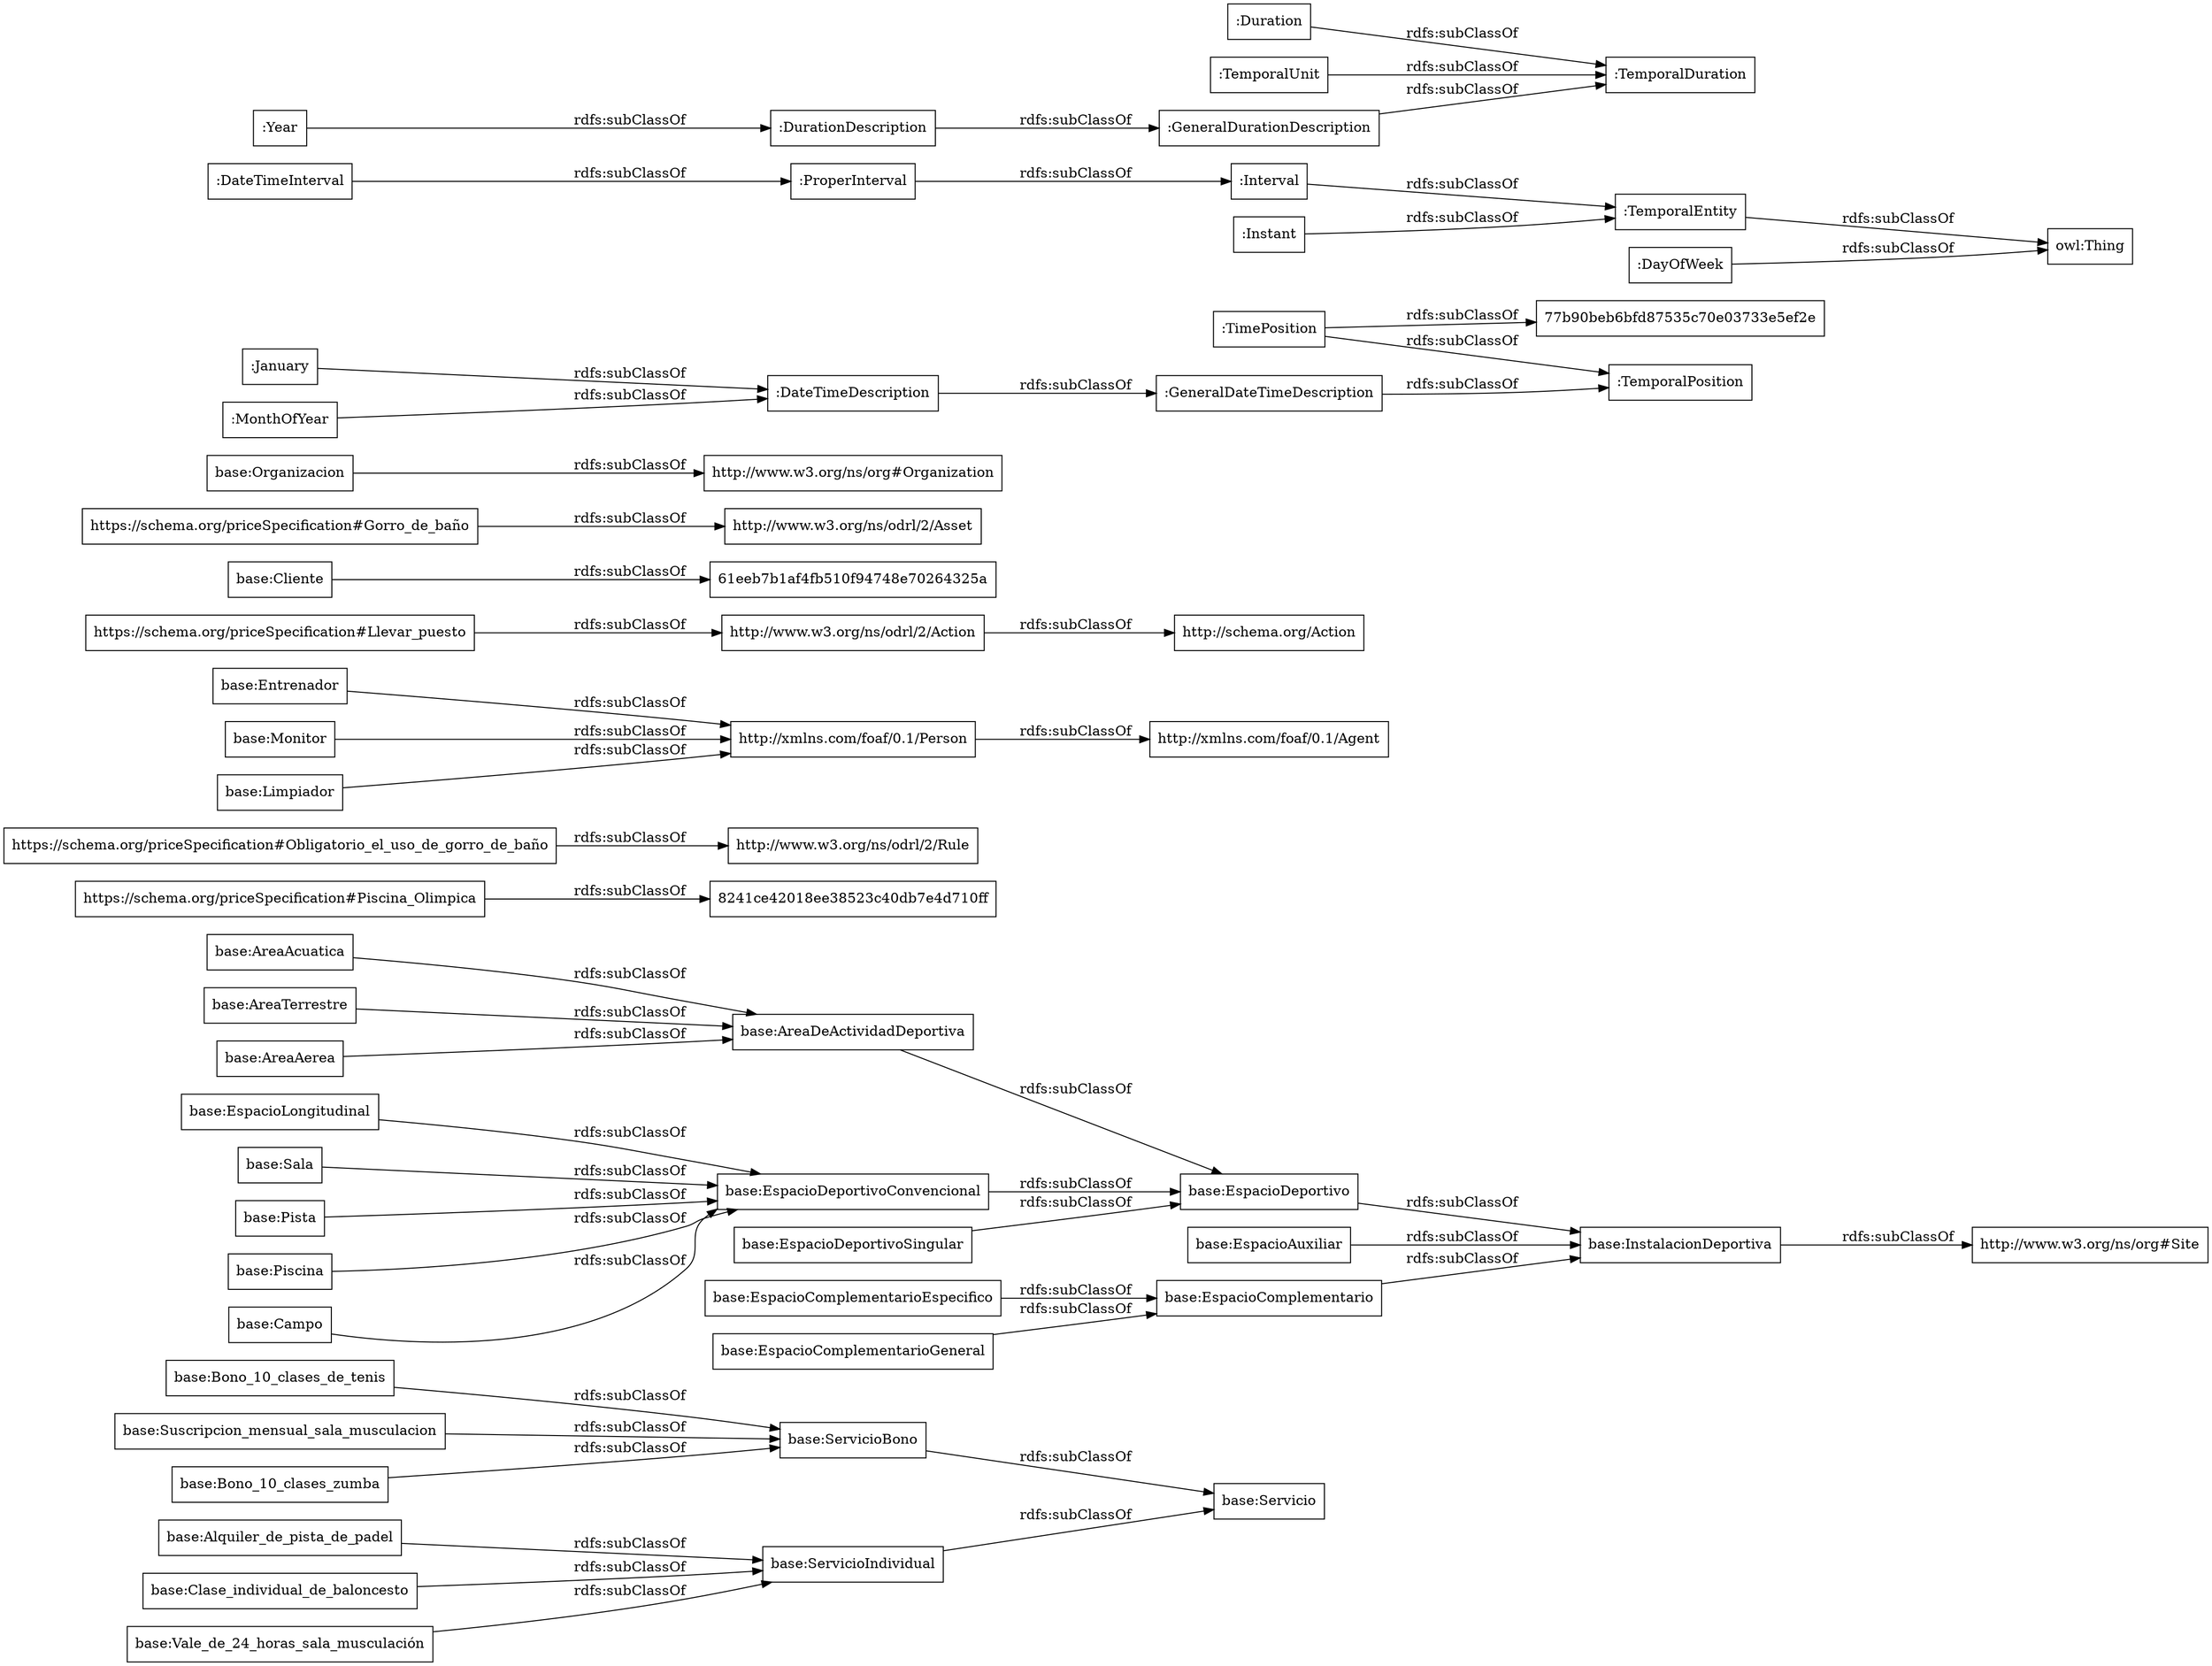 digraph ar2dtool_diagram { 
rankdir=LR;
size="1000"
node [shape = rectangle, color="black"]; "base:Alquiler_de_pista_de_padel" "base:EspacioComplementarioEspecifico" "8241ce42018ee38523c40db7e4d710ff" "base:Vale_de_24_horas_sala_musculación" "base:EspacioDeportivoSingular" "base:EspacioComplementario" "base:Bono_10_clases_de_tenis" "base:AreaAerea" "base:Servicio" "http://www.w3.org/ns/odrl/2/Rule" "https://schema.org/priceSpecification#Piscina_Olimpica" "base:Entrenador" "http://schema.org/Action" "61eeb7b1af4fb510f94748e70264325a" "http://xmlns.com/foaf/0.1/Person" "base:Suscripcion_mensual_sala_musculacion" "base:Piscina" "base:EspacioAuxiliar" "http://www.w3.org/ns/odrl/2/Asset" "base:AreaDeActividadDeportiva" "base:EspacioComplementarioGeneral" "http://www.w3.org/ns/org#Organization" "base:Monitor" "base:Campo" "base:Limpiador" "base:EspacioLongitudinal" "http://xmlns.com/foaf/0.1/Agent" "http://www.w3.org/ns/odrl/2/Action" "base:AreaAcuatica" "base:Cliente" "base:Bono_10_clases_zumba" "base:Sala" "https://schema.org/priceSpecification#Llevar_puesto" "base:ServicioBono" "base:InstalacionDeportiva" "base:Organizacion" "https://schema.org/priceSpecification#Obligatorio_el_uso_de_gorro_de_baño" "base:Clase_individual_de_baloncesto" "base:EspacioDeportivo" "http://www.w3.org/ns/org#Site" "base:Pista" "base:AreaTerrestre" "https://schema.org/priceSpecification#Gorro_de_baño" "base:ServicioIndividual" "base:EspacioDeportivoConvencional" ":GeneralDateTimeDescription" ":DateTimeInterval" ":DurationDescription" ":TemporalDuration" ":Duration" ":GeneralDurationDescription" ":January" ":ProperInterval" ":TimePosition" "77b90beb6bfd87535c70e03733e5ef2e" ":TemporalPosition" ":Interval" ":TemporalEntity" ":Year" ":MonthOfYear" ":DateTimeDescription" ":TemporalUnit" ":Instant" ":DayOfWeek" ; /*classes style*/
	":DateTimeDescription" -> ":GeneralDateTimeDescription" [ label = "rdfs:subClassOf" ];
	"base:EspacioLongitudinal" -> "base:EspacioDeportivoConvencional" [ label = "rdfs:subClassOf" ];
	"base:Alquiler_de_pista_de_padel" -> "base:ServicioIndividual" [ label = "rdfs:subClassOf" ];
	"base:AreaAerea" -> "base:AreaDeActividadDeportiva" [ label = "rdfs:subClassOf" ];
	"base:Suscripcion_mensual_sala_musculacion" -> "base:ServicioBono" [ label = "rdfs:subClassOf" ];
	":Instant" -> ":TemporalEntity" [ label = "rdfs:subClassOf" ];
	"base:Piscina" -> "base:EspacioDeportivoConvencional" [ label = "rdfs:subClassOf" ];
	"base:EspacioAuxiliar" -> "base:InstalacionDeportiva" [ label = "rdfs:subClassOf" ];
	"https://schema.org/priceSpecification#Piscina_Olimpica" -> "8241ce42018ee38523c40db7e4d710ff" [ label = "rdfs:subClassOf" ];
	"base:Monitor" -> "http://xmlns.com/foaf/0.1/Person" [ label = "rdfs:subClassOf" ];
	"base:EspacioComplementarioGeneral" -> "base:EspacioComplementario" [ label = "rdfs:subClassOf" ];
	"base:Limpiador" -> "http://xmlns.com/foaf/0.1/Person" [ label = "rdfs:subClassOf" ];
	":ProperInterval" -> ":Interval" [ label = "rdfs:subClassOf" ];
	"base:Sala" -> "base:EspacioDeportivoConvencional" [ label = "rdfs:subClassOf" ];
	"base:EspacioComplementario" -> "base:InstalacionDeportiva" [ label = "rdfs:subClassOf" ];
	"base:ServicioBono" -> "base:Servicio" [ label = "rdfs:subClassOf" ];
	"base:Pista" -> "base:EspacioDeportivoConvencional" [ label = "rdfs:subClassOf" ];
	"base:Bono_10_clases_zumba" -> "base:ServicioBono" [ label = "rdfs:subClassOf" ];
	":MonthOfYear" -> ":DateTimeDescription" [ label = "rdfs:subClassOf" ];
	"base:Bono_10_clases_de_tenis" -> "base:ServicioBono" [ label = "rdfs:subClassOf" ];
	"base:Campo" -> "base:EspacioDeportivoConvencional" [ label = "rdfs:subClassOf" ];
	"base:EspacioDeportivoConvencional" -> "base:EspacioDeportivo" [ label = "rdfs:subClassOf" ];
	"base:EspacioDeportivoSingular" -> "base:EspacioDeportivo" [ label = "rdfs:subClassOf" ];
	":Duration" -> ":TemporalDuration" [ label = "rdfs:subClassOf" ];
	"base:EspacioComplementarioEspecifico" -> "base:EspacioComplementario" [ label = "rdfs:subClassOf" ];
	"https://schema.org/priceSpecification#Gorro_de_baño" -> "http://www.w3.org/ns/odrl/2/Asset" [ label = "rdfs:subClassOf" ];
	"https://schema.org/priceSpecification#Obligatorio_el_uso_de_gorro_de_baño" -> "http://www.w3.org/ns/odrl/2/Rule" [ label = "rdfs:subClassOf" ];
	"base:EspacioDeportivo" -> "base:InstalacionDeportiva" [ label = "rdfs:subClassOf" ];
	"base:AreaAcuatica" -> "base:AreaDeActividadDeportiva" [ label = "rdfs:subClassOf" ];
	":TimePosition" -> "77b90beb6bfd87535c70e03733e5ef2e" [ label = "rdfs:subClassOf" ];
	":TimePosition" -> ":TemporalPosition" [ label = "rdfs:subClassOf" ];
	":TemporalEntity" -> "owl:Thing" [ label = "rdfs:subClassOf" ];
	":GeneralDurationDescription" -> ":TemporalDuration" [ label = "rdfs:subClassOf" ];
	"http://www.w3.org/ns/odrl/2/Action" -> "http://schema.org/Action" [ label = "rdfs:subClassOf" ];
	":DateTimeInterval" -> ":ProperInterval" [ label = "rdfs:subClassOf" ];
	"https://schema.org/priceSpecification#Llevar_puesto" -> "http://www.w3.org/ns/odrl/2/Action" [ label = "rdfs:subClassOf" ];
	"base:Entrenador" -> "http://xmlns.com/foaf/0.1/Person" [ label = "rdfs:subClassOf" ];
	"base:Vale_de_24_horas_sala_musculación" -> "base:ServicioIndividual" [ label = "rdfs:subClassOf" ];
	"base:InstalacionDeportiva" -> "http://www.w3.org/ns/org#Site" [ label = "rdfs:subClassOf" ];
	":Interval" -> ":TemporalEntity" [ label = "rdfs:subClassOf" ];
	"http://xmlns.com/foaf/0.1/Person" -> "http://xmlns.com/foaf/0.1/Agent" [ label = "rdfs:subClassOf" ];
	":GeneralDateTimeDescription" -> ":TemporalPosition" [ label = "rdfs:subClassOf" ];
	"base:Clase_individual_de_baloncesto" -> "base:ServicioIndividual" [ label = "rdfs:subClassOf" ];
	":January" -> ":DateTimeDescription" [ label = "rdfs:subClassOf" ];
	"base:Cliente" -> "61eeb7b1af4fb510f94748e70264325a" [ label = "rdfs:subClassOf" ];
	"base:ServicioIndividual" -> "base:Servicio" [ label = "rdfs:subClassOf" ];
	":DayOfWeek" -> "owl:Thing" [ label = "rdfs:subClassOf" ];
	"base:AreaDeActividadDeportiva" -> "base:EspacioDeportivo" [ label = "rdfs:subClassOf" ];
	"base:AreaTerrestre" -> "base:AreaDeActividadDeportiva" [ label = "rdfs:subClassOf" ];
	":Year" -> ":DurationDescription" [ label = "rdfs:subClassOf" ];
	"base:Organizacion" -> "http://www.w3.org/ns/org#Organization" [ label = "rdfs:subClassOf" ];
	":DurationDescription" -> ":GeneralDurationDescription" [ label = "rdfs:subClassOf" ];
	":TemporalUnit" -> ":TemporalDuration" [ label = "rdfs:subClassOf" ];

}
